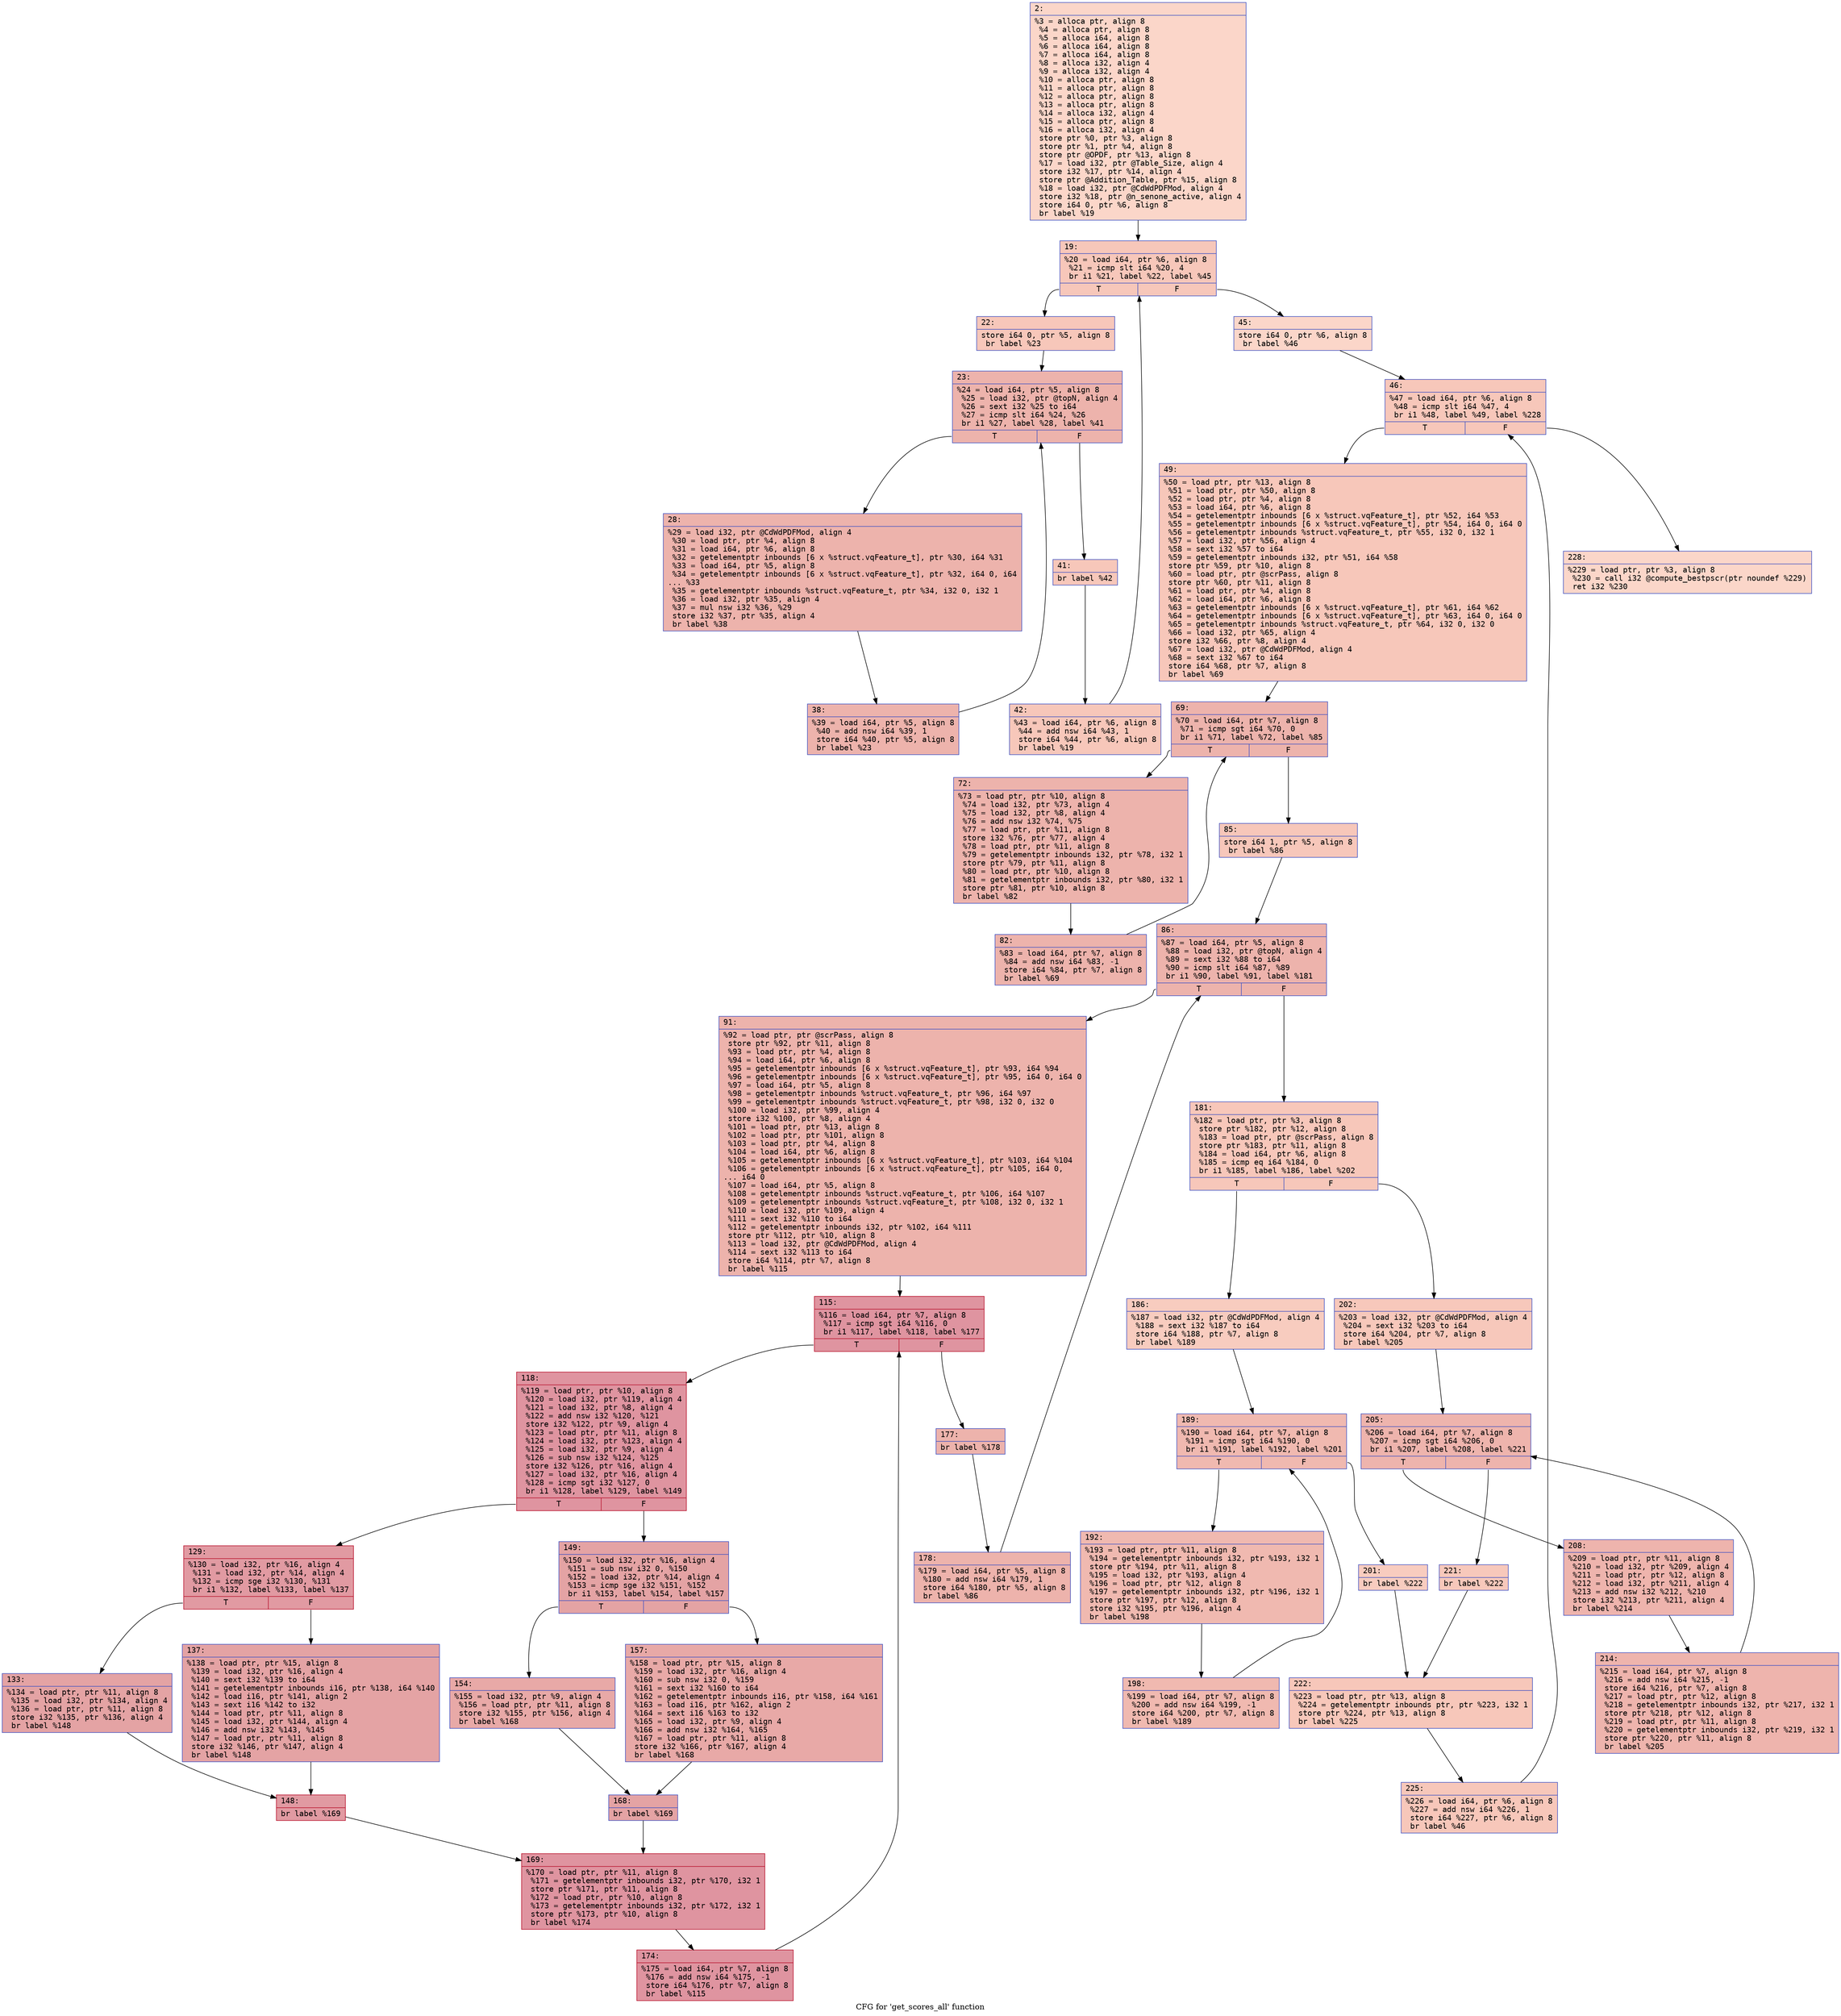 digraph "CFG for 'get_scores_all' function" {
	label="CFG for 'get_scores_all' function";

	Node0x600001f41ea0 [shape=record,color="#3d50c3ff", style=filled, fillcolor="#f6a38570" fontname="Courier",label="{2:\l|  %3 = alloca ptr, align 8\l  %4 = alloca ptr, align 8\l  %5 = alloca i64, align 8\l  %6 = alloca i64, align 8\l  %7 = alloca i64, align 8\l  %8 = alloca i32, align 4\l  %9 = alloca i32, align 4\l  %10 = alloca ptr, align 8\l  %11 = alloca ptr, align 8\l  %12 = alloca ptr, align 8\l  %13 = alloca ptr, align 8\l  %14 = alloca i32, align 4\l  %15 = alloca ptr, align 8\l  %16 = alloca i32, align 4\l  store ptr %0, ptr %3, align 8\l  store ptr %1, ptr %4, align 8\l  store ptr @OPDF, ptr %13, align 8\l  %17 = load i32, ptr @Table_Size, align 4\l  store i32 %17, ptr %14, align 4\l  store ptr @Addition_Table, ptr %15, align 8\l  %18 = load i32, ptr @CdWdPDFMod, align 4\l  store i32 %18, ptr @n_senone_active, align 4\l  store i64 0, ptr %6, align 8\l  br label %19\l}"];
	Node0x600001f41ea0 -> Node0x600001f41ef0[tooltip="2 -> 19\nProbability 100.00%" ];
	Node0x600001f41ef0 [shape=record,color="#3d50c3ff", style=filled, fillcolor="#ec7f6370" fontname="Courier",label="{19:\l|  %20 = load i64, ptr %6, align 8\l  %21 = icmp slt i64 %20, 4\l  br i1 %21, label %22, label %45\l|{<s0>T|<s1>F}}"];
	Node0x600001f41ef0:s0 -> Node0x600001f41f40[tooltip="19 -> 22\nProbability 96.88%" ];
	Node0x600001f41ef0:s1 -> Node0x600001f42120[tooltip="19 -> 45\nProbability 3.12%" ];
	Node0x600001f41f40 [shape=record,color="#3d50c3ff", style=filled, fillcolor="#ec7f6370" fontname="Courier",label="{22:\l|  store i64 0, ptr %5, align 8\l  br label %23\l}"];
	Node0x600001f41f40 -> Node0x600001f41f90[tooltip="22 -> 23\nProbability 100.00%" ];
	Node0x600001f41f90 [shape=record,color="#3d50c3ff", style=filled, fillcolor="#d6524470" fontname="Courier",label="{23:\l|  %24 = load i64, ptr %5, align 8\l  %25 = load i32, ptr @topN, align 4\l  %26 = sext i32 %25 to i64\l  %27 = icmp slt i64 %24, %26\l  br i1 %27, label %28, label %41\l|{<s0>T|<s1>F}}"];
	Node0x600001f41f90:s0 -> Node0x600001f41fe0[tooltip="23 -> 28\nProbability 96.88%" ];
	Node0x600001f41f90:s1 -> Node0x600001f42080[tooltip="23 -> 41\nProbability 3.12%" ];
	Node0x600001f41fe0 [shape=record,color="#3d50c3ff", style=filled, fillcolor="#d6524470" fontname="Courier",label="{28:\l|  %29 = load i32, ptr @CdWdPDFMod, align 4\l  %30 = load ptr, ptr %4, align 8\l  %31 = load i64, ptr %6, align 8\l  %32 = getelementptr inbounds [6 x %struct.vqFeature_t], ptr %30, i64 %31\l  %33 = load i64, ptr %5, align 8\l  %34 = getelementptr inbounds [6 x %struct.vqFeature_t], ptr %32, i64 0, i64\l... %33\l  %35 = getelementptr inbounds %struct.vqFeature_t, ptr %34, i32 0, i32 1\l  %36 = load i32, ptr %35, align 4\l  %37 = mul nsw i32 %36, %29\l  store i32 %37, ptr %35, align 4\l  br label %38\l}"];
	Node0x600001f41fe0 -> Node0x600001f42030[tooltip="28 -> 38\nProbability 100.00%" ];
	Node0x600001f42030 [shape=record,color="#3d50c3ff", style=filled, fillcolor="#d6524470" fontname="Courier",label="{38:\l|  %39 = load i64, ptr %5, align 8\l  %40 = add nsw i64 %39, 1\l  store i64 %40, ptr %5, align 8\l  br label %23\l}"];
	Node0x600001f42030 -> Node0x600001f41f90[tooltip="38 -> 23\nProbability 100.00%" ];
	Node0x600001f42080 [shape=record,color="#3d50c3ff", style=filled, fillcolor="#ec7f6370" fontname="Courier",label="{41:\l|  br label %42\l}"];
	Node0x600001f42080 -> Node0x600001f420d0[tooltip="41 -> 42\nProbability 100.00%" ];
	Node0x600001f420d0 [shape=record,color="#3d50c3ff", style=filled, fillcolor="#ec7f6370" fontname="Courier",label="{42:\l|  %43 = load i64, ptr %6, align 8\l  %44 = add nsw i64 %43, 1\l  store i64 %44, ptr %6, align 8\l  br label %19\l}"];
	Node0x600001f420d0 -> Node0x600001f41ef0[tooltip="42 -> 19\nProbability 100.00%" ];
	Node0x600001f42120 [shape=record,color="#3d50c3ff", style=filled, fillcolor="#f6a38570" fontname="Courier",label="{45:\l|  store i64 0, ptr %6, align 8\l  br label %46\l}"];
	Node0x600001f42120 -> Node0x600001f42170[tooltip="45 -> 46\nProbability 100.00%" ];
	Node0x600001f42170 [shape=record,color="#3d50c3ff", style=filled, fillcolor="#ec7f6370" fontname="Courier",label="{46:\l|  %47 = load i64, ptr %6, align 8\l  %48 = icmp slt i64 %47, 4\l  br i1 %48, label %49, label %228\l|{<s0>T|<s1>F}}"];
	Node0x600001f42170:s0 -> Node0x600001f421c0[tooltip="46 -> 49\nProbability 96.88%" ];
	Node0x600001f42170:s1 -> Node0x600001f42c60[tooltip="46 -> 228\nProbability 3.12%" ];
	Node0x600001f421c0 [shape=record,color="#3d50c3ff", style=filled, fillcolor="#ec7f6370" fontname="Courier",label="{49:\l|  %50 = load ptr, ptr %13, align 8\l  %51 = load ptr, ptr %50, align 8\l  %52 = load ptr, ptr %4, align 8\l  %53 = load i64, ptr %6, align 8\l  %54 = getelementptr inbounds [6 x %struct.vqFeature_t], ptr %52, i64 %53\l  %55 = getelementptr inbounds [6 x %struct.vqFeature_t], ptr %54, i64 0, i64 0\l  %56 = getelementptr inbounds %struct.vqFeature_t, ptr %55, i32 0, i32 1\l  %57 = load i32, ptr %56, align 4\l  %58 = sext i32 %57 to i64\l  %59 = getelementptr inbounds i32, ptr %51, i64 %58\l  store ptr %59, ptr %10, align 8\l  %60 = load ptr, ptr @scrPass, align 8\l  store ptr %60, ptr %11, align 8\l  %61 = load ptr, ptr %4, align 8\l  %62 = load i64, ptr %6, align 8\l  %63 = getelementptr inbounds [6 x %struct.vqFeature_t], ptr %61, i64 %62\l  %64 = getelementptr inbounds [6 x %struct.vqFeature_t], ptr %63, i64 0, i64 0\l  %65 = getelementptr inbounds %struct.vqFeature_t, ptr %64, i32 0, i32 0\l  %66 = load i32, ptr %65, align 4\l  store i32 %66, ptr %8, align 4\l  %67 = load i32, ptr @CdWdPDFMod, align 4\l  %68 = sext i32 %67 to i64\l  store i64 %68, ptr %7, align 8\l  br label %69\l}"];
	Node0x600001f421c0 -> Node0x600001f42210[tooltip="49 -> 69\nProbability 100.00%" ];
	Node0x600001f42210 [shape=record,color="#3d50c3ff", style=filled, fillcolor="#d6524470" fontname="Courier",label="{69:\l|  %70 = load i64, ptr %7, align 8\l  %71 = icmp sgt i64 %70, 0\l  br i1 %71, label %72, label %85\l|{<s0>T|<s1>F}}"];
	Node0x600001f42210:s0 -> Node0x600001f42260[tooltip="69 -> 72\nProbability 96.88%" ];
	Node0x600001f42210:s1 -> Node0x600001f42300[tooltip="69 -> 85\nProbability 3.12%" ];
	Node0x600001f42260 [shape=record,color="#3d50c3ff", style=filled, fillcolor="#d6524470" fontname="Courier",label="{72:\l|  %73 = load ptr, ptr %10, align 8\l  %74 = load i32, ptr %73, align 4\l  %75 = load i32, ptr %8, align 4\l  %76 = add nsw i32 %74, %75\l  %77 = load ptr, ptr %11, align 8\l  store i32 %76, ptr %77, align 4\l  %78 = load ptr, ptr %11, align 8\l  %79 = getelementptr inbounds i32, ptr %78, i32 1\l  store ptr %79, ptr %11, align 8\l  %80 = load ptr, ptr %10, align 8\l  %81 = getelementptr inbounds i32, ptr %80, i32 1\l  store ptr %81, ptr %10, align 8\l  br label %82\l}"];
	Node0x600001f42260 -> Node0x600001f422b0[tooltip="72 -> 82\nProbability 100.00%" ];
	Node0x600001f422b0 [shape=record,color="#3d50c3ff", style=filled, fillcolor="#d6524470" fontname="Courier",label="{82:\l|  %83 = load i64, ptr %7, align 8\l  %84 = add nsw i64 %83, -1\l  store i64 %84, ptr %7, align 8\l  br label %69\l}"];
	Node0x600001f422b0 -> Node0x600001f42210[tooltip="82 -> 69\nProbability 100.00%" ];
	Node0x600001f42300 [shape=record,color="#3d50c3ff", style=filled, fillcolor="#ec7f6370" fontname="Courier",label="{85:\l|  store i64 1, ptr %5, align 8\l  br label %86\l}"];
	Node0x600001f42300 -> Node0x600001f42350[tooltip="85 -> 86\nProbability 100.00%" ];
	Node0x600001f42350 [shape=record,color="#3d50c3ff", style=filled, fillcolor="#d6524470" fontname="Courier",label="{86:\l|  %87 = load i64, ptr %5, align 8\l  %88 = load i32, ptr @topN, align 4\l  %89 = sext i32 %88 to i64\l  %90 = icmp slt i64 %87, %89\l  br i1 %90, label %91, label %181\l|{<s0>T|<s1>F}}"];
	Node0x600001f42350:s0 -> Node0x600001f423a0[tooltip="86 -> 91\nProbability 96.88%" ];
	Node0x600001f42350:s1 -> Node0x600001f42850[tooltip="86 -> 181\nProbability 3.12%" ];
	Node0x600001f423a0 [shape=record,color="#3d50c3ff", style=filled, fillcolor="#d6524470" fontname="Courier",label="{91:\l|  %92 = load ptr, ptr @scrPass, align 8\l  store ptr %92, ptr %11, align 8\l  %93 = load ptr, ptr %4, align 8\l  %94 = load i64, ptr %6, align 8\l  %95 = getelementptr inbounds [6 x %struct.vqFeature_t], ptr %93, i64 %94\l  %96 = getelementptr inbounds [6 x %struct.vqFeature_t], ptr %95, i64 0, i64 0\l  %97 = load i64, ptr %5, align 8\l  %98 = getelementptr inbounds %struct.vqFeature_t, ptr %96, i64 %97\l  %99 = getelementptr inbounds %struct.vqFeature_t, ptr %98, i32 0, i32 0\l  %100 = load i32, ptr %99, align 4\l  store i32 %100, ptr %8, align 4\l  %101 = load ptr, ptr %13, align 8\l  %102 = load ptr, ptr %101, align 8\l  %103 = load ptr, ptr %4, align 8\l  %104 = load i64, ptr %6, align 8\l  %105 = getelementptr inbounds [6 x %struct.vqFeature_t], ptr %103, i64 %104\l  %106 = getelementptr inbounds [6 x %struct.vqFeature_t], ptr %105, i64 0,\l... i64 0\l  %107 = load i64, ptr %5, align 8\l  %108 = getelementptr inbounds %struct.vqFeature_t, ptr %106, i64 %107\l  %109 = getelementptr inbounds %struct.vqFeature_t, ptr %108, i32 0, i32 1\l  %110 = load i32, ptr %109, align 4\l  %111 = sext i32 %110 to i64\l  %112 = getelementptr inbounds i32, ptr %102, i64 %111\l  store ptr %112, ptr %10, align 8\l  %113 = load i32, ptr @CdWdPDFMod, align 4\l  %114 = sext i32 %113 to i64\l  store i64 %114, ptr %7, align 8\l  br label %115\l}"];
	Node0x600001f423a0 -> Node0x600001f423f0[tooltip="91 -> 115\nProbability 100.00%" ];
	Node0x600001f423f0 [shape=record,color="#b70d28ff", style=filled, fillcolor="#b70d2870" fontname="Courier",label="{115:\l|  %116 = load i64, ptr %7, align 8\l  %117 = icmp sgt i64 %116, 0\l  br i1 %117, label %118, label %177\l|{<s0>T|<s1>F}}"];
	Node0x600001f423f0:s0 -> Node0x600001f42440[tooltip="115 -> 118\nProbability 96.88%" ];
	Node0x600001f423f0:s1 -> Node0x600001f427b0[tooltip="115 -> 177\nProbability 3.12%" ];
	Node0x600001f42440 [shape=record,color="#b70d28ff", style=filled, fillcolor="#b70d2870" fontname="Courier",label="{118:\l|  %119 = load ptr, ptr %10, align 8\l  %120 = load i32, ptr %119, align 4\l  %121 = load i32, ptr %8, align 4\l  %122 = add nsw i32 %120, %121\l  store i32 %122, ptr %9, align 4\l  %123 = load ptr, ptr %11, align 8\l  %124 = load i32, ptr %123, align 4\l  %125 = load i32, ptr %9, align 4\l  %126 = sub nsw i32 %124, %125\l  store i32 %126, ptr %16, align 4\l  %127 = load i32, ptr %16, align 4\l  %128 = icmp sgt i32 %127, 0\l  br i1 %128, label %129, label %149\l|{<s0>T|<s1>F}}"];
	Node0x600001f42440:s0 -> Node0x600001f42490[tooltip="118 -> 129\nProbability 62.50%" ];
	Node0x600001f42440:s1 -> Node0x600001f425d0[tooltip="118 -> 149\nProbability 37.50%" ];
	Node0x600001f42490 [shape=record,color="#b70d28ff", style=filled, fillcolor="#bb1b2c70" fontname="Courier",label="{129:\l|  %130 = load i32, ptr %16, align 4\l  %131 = load i32, ptr %14, align 4\l  %132 = icmp sge i32 %130, %131\l  br i1 %132, label %133, label %137\l|{<s0>T|<s1>F}}"];
	Node0x600001f42490:s0 -> Node0x600001f424e0[tooltip="129 -> 133\nProbability 50.00%" ];
	Node0x600001f42490:s1 -> Node0x600001f42530[tooltip="129 -> 137\nProbability 50.00%" ];
	Node0x600001f424e0 [shape=record,color="#3d50c3ff", style=filled, fillcolor="#c32e3170" fontname="Courier",label="{133:\l|  %134 = load ptr, ptr %11, align 8\l  %135 = load i32, ptr %134, align 4\l  %136 = load ptr, ptr %11, align 8\l  store i32 %135, ptr %136, align 4\l  br label %148\l}"];
	Node0x600001f424e0 -> Node0x600001f42580[tooltip="133 -> 148\nProbability 100.00%" ];
	Node0x600001f42530 [shape=record,color="#3d50c3ff", style=filled, fillcolor="#c32e3170" fontname="Courier",label="{137:\l|  %138 = load ptr, ptr %15, align 8\l  %139 = load i32, ptr %16, align 4\l  %140 = sext i32 %139 to i64\l  %141 = getelementptr inbounds i16, ptr %138, i64 %140\l  %142 = load i16, ptr %141, align 2\l  %143 = sext i16 %142 to i32\l  %144 = load ptr, ptr %11, align 8\l  %145 = load i32, ptr %144, align 4\l  %146 = add nsw i32 %143, %145\l  %147 = load ptr, ptr %11, align 8\l  store i32 %146, ptr %147, align 4\l  br label %148\l}"];
	Node0x600001f42530 -> Node0x600001f42580[tooltip="137 -> 148\nProbability 100.00%" ];
	Node0x600001f42580 [shape=record,color="#b70d28ff", style=filled, fillcolor="#bb1b2c70" fontname="Courier",label="{148:\l|  br label %169\l}"];
	Node0x600001f42580 -> Node0x600001f42710[tooltip="148 -> 169\nProbability 100.00%" ];
	Node0x600001f425d0 [shape=record,color="#3d50c3ff", style=filled, fillcolor="#c32e3170" fontname="Courier",label="{149:\l|  %150 = load i32, ptr %16, align 4\l  %151 = sub nsw i32 0, %150\l  %152 = load i32, ptr %14, align 4\l  %153 = icmp sge i32 %151, %152\l  br i1 %153, label %154, label %157\l|{<s0>T|<s1>F}}"];
	Node0x600001f425d0:s0 -> Node0x600001f42620[tooltip="149 -> 154\nProbability 50.00%" ];
	Node0x600001f425d0:s1 -> Node0x600001f42670[tooltip="149 -> 157\nProbability 50.00%" ];
	Node0x600001f42620 [shape=record,color="#3d50c3ff", style=filled, fillcolor="#ca3b3770" fontname="Courier",label="{154:\l|  %155 = load i32, ptr %9, align 4\l  %156 = load ptr, ptr %11, align 8\l  store i32 %155, ptr %156, align 4\l  br label %168\l}"];
	Node0x600001f42620 -> Node0x600001f426c0[tooltip="154 -> 168\nProbability 100.00%" ];
	Node0x600001f42670 [shape=record,color="#3d50c3ff", style=filled, fillcolor="#ca3b3770" fontname="Courier",label="{157:\l|  %158 = load ptr, ptr %15, align 8\l  %159 = load i32, ptr %16, align 4\l  %160 = sub nsw i32 0, %159\l  %161 = sext i32 %160 to i64\l  %162 = getelementptr inbounds i16, ptr %158, i64 %161\l  %163 = load i16, ptr %162, align 2\l  %164 = sext i16 %163 to i32\l  %165 = load i32, ptr %9, align 4\l  %166 = add nsw i32 %164, %165\l  %167 = load ptr, ptr %11, align 8\l  store i32 %166, ptr %167, align 4\l  br label %168\l}"];
	Node0x600001f42670 -> Node0x600001f426c0[tooltip="157 -> 168\nProbability 100.00%" ];
	Node0x600001f426c0 [shape=record,color="#3d50c3ff", style=filled, fillcolor="#c32e3170" fontname="Courier",label="{168:\l|  br label %169\l}"];
	Node0x600001f426c0 -> Node0x600001f42710[tooltip="168 -> 169\nProbability 100.00%" ];
	Node0x600001f42710 [shape=record,color="#b70d28ff", style=filled, fillcolor="#b70d2870" fontname="Courier",label="{169:\l|  %170 = load ptr, ptr %11, align 8\l  %171 = getelementptr inbounds i32, ptr %170, i32 1\l  store ptr %171, ptr %11, align 8\l  %172 = load ptr, ptr %10, align 8\l  %173 = getelementptr inbounds i32, ptr %172, i32 1\l  store ptr %173, ptr %10, align 8\l  br label %174\l}"];
	Node0x600001f42710 -> Node0x600001f42760[tooltip="169 -> 174\nProbability 100.00%" ];
	Node0x600001f42760 [shape=record,color="#b70d28ff", style=filled, fillcolor="#b70d2870" fontname="Courier",label="{174:\l|  %175 = load i64, ptr %7, align 8\l  %176 = add nsw i64 %175, -1\l  store i64 %176, ptr %7, align 8\l  br label %115\l}"];
	Node0x600001f42760 -> Node0x600001f423f0[tooltip="174 -> 115\nProbability 100.00%" ];
	Node0x600001f427b0 [shape=record,color="#3d50c3ff", style=filled, fillcolor="#d6524470" fontname="Courier",label="{177:\l|  br label %178\l}"];
	Node0x600001f427b0 -> Node0x600001f42800[tooltip="177 -> 178\nProbability 100.00%" ];
	Node0x600001f42800 [shape=record,color="#3d50c3ff", style=filled, fillcolor="#d6524470" fontname="Courier",label="{178:\l|  %179 = load i64, ptr %5, align 8\l  %180 = add nsw i64 %179, 1\l  store i64 %180, ptr %5, align 8\l  br label %86\l}"];
	Node0x600001f42800 -> Node0x600001f42350[tooltip="178 -> 86\nProbability 100.00%" ];
	Node0x600001f42850 [shape=record,color="#3d50c3ff", style=filled, fillcolor="#ec7f6370" fontname="Courier",label="{181:\l|  %182 = load ptr, ptr %3, align 8\l  store ptr %182, ptr %12, align 8\l  %183 = load ptr, ptr @scrPass, align 8\l  store ptr %183, ptr %11, align 8\l  %184 = load i64, ptr %6, align 8\l  %185 = icmp eq i64 %184, 0\l  br i1 %185, label %186, label %202\l|{<s0>T|<s1>F}}"];
	Node0x600001f42850:s0 -> Node0x600001f428a0[tooltip="181 -> 186\nProbability 37.50%" ];
	Node0x600001f42850:s1 -> Node0x600001f42a30[tooltip="181 -> 202\nProbability 62.50%" ];
	Node0x600001f428a0 [shape=record,color="#3d50c3ff", style=filled, fillcolor="#f08b6e70" fontname="Courier",label="{186:\l|  %187 = load i32, ptr @CdWdPDFMod, align 4\l  %188 = sext i32 %187 to i64\l  store i64 %188, ptr %7, align 8\l  br label %189\l}"];
	Node0x600001f428a0 -> Node0x600001f428f0[tooltip="186 -> 189\nProbability 100.00%" ];
	Node0x600001f428f0 [shape=record,color="#3d50c3ff", style=filled, fillcolor="#de614d70" fontname="Courier",label="{189:\l|  %190 = load i64, ptr %7, align 8\l  %191 = icmp sgt i64 %190, 0\l  br i1 %191, label %192, label %201\l|{<s0>T|<s1>F}}"];
	Node0x600001f428f0:s0 -> Node0x600001f42940[tooltip="189 -> 192\nProbability 96.88%" ];
	Node0x600001f428f0:s1 -> Node0x600001f429e0[tooltip="189 -> 201\nProbability 3.12%" ];
	Node0x600001f42940 [shape=record,color="#3d50c3ff", style=filled, fillcolor="#de614d70" fontname="Courier",label="{192:\l|  %193 = load ptr, ptr %11, align 8\l  %194 = getelementptr inbounds i32, ptr %193, i32 1\l  store ptr %194, ptr %11, align 8\l  %195 = load i32, ptr %193, align 4\l  %196 = load ptr, ptr %12, align 8\l  %197 = getelementptr inbounds i32, ptr %196, i32 1\l  store ptr %197, ptr %12, align 8\l  store i32 %195, ptr %196, align 4\l  br label %198\l}"];
	Node0x600001f42940 -> Node0x600001f42990[tooltip="192 -> 198\nProbability 100.00%" ];
	Node0x600001f42990 [shape=record,color="#3d50c3ff", style=filled, fillcolor="#de614d70" fontname="Courier",label="{198:\l|  %199 = load i64, ptr %7, align 8\l  %200 = add nsw i64 %199, -1\l  store i64 %200, ptr %7, align 8\l  br label %189\l}"];
	Node0x600001f42990 -> Node0x600001f428f0[tooltip="198 -> 189\nProbability 100.00%" ];
	Node0x600001f429e0 [shape=record,color="#3d50c3ff", style=filled, fillcolor="#f08b6e70" fontname="Courier",label="{201:\l|  br label %222\l}"];
	Node0x600001f429e0 -> Node0x600001f42bc0[tooltip="201 -> 222\nProbability 100.00%" ];
	Node0x600001f42a30 [shape=record,color="#3d50c3ff", style=filled, fillcolor="#ed836670" fontname="Courier",label="{202:\l|  %203 = load i32, ptr @CdWdPDFMod, align 4\l  %204 = sext i32 %203 to i64\l  store i64 %204, ptr %7, align 8\l  br label %205\l}"];
	Node0x600001f42a30 -> Node0x600001f42a80[tooltip="202 -> 205\nProbability 100.00%" ];
	Node0x600001f42a80 [shape=record,color="#3d50c3ff", style=filled, fillcolor="#d8564670" fontname="Courier",label="{205:\l|  %206 = load i64, ptr %7, align 8\l  %207 = icmp sgt i64 %206, 0\l  br i1 %207, label %208, label %221\l|{<s0>T|<s1>F}}"];
	Node0x600001f42a80:s0 -> Node0x600001f42ad0[tooltip="205 -> 208\nProbability 96.88%" ];
	Node0x600001f42a80:s1 -> Node0x600001f42b70[tooltip="205 -> 221\nProbability 3.12%" ];
	Node0x600001f42ad0 [shape=record,color="#3d50c3ff", style=filled, fillcolor="#d8564670" fontname="Courier",label="{208:\l|  %209 = load ptr, ptr %11, align 8\l  %210 = load i32, ptr %209, align 4\l  %211 = load ptr, ptr %12, align 8\l  %212 = load i32, ptr %211, align 4\l  %213 = add nsw i32 %212, %210\l  store i32 %213, ptr %211, align 4\l  br label %214\l}"];
	Node0x600001f42ad0 -> Node0x600001f42b20[tooltip="208 -> 214\nProbability 100.00%" ];
	Node0x600001f42b20 [shape=record,color="#3d50c3ff", style=filled, fillcolor="#d8564670" fontname="Courier",label="{214:\l|  %215 = load i64, ptr %7, align 8\l  %216 = add nsw i64 %215, -1\l  store i64 %216, ptr %7, align 8\l  %217 = load ptr, ptr %12, align 8\l  %218 = getelementptr inbounds i32, ptr %217, i32 1\l  store ptr %218, ptr %12, align 8\l  %219 = load ptr, ptr %11, align 8\l  %220 = getelementptr inbounds i32, ptr %219, i32 1\l  store ptr %220, ptr %11, align 8\l  br label %205\l}"];
	Node0x600001f42b20 -> Node0x600001f42a80[tooltip="214 -> 205\nProbability 100.00%" ];
	Node0x600001f42b70 [shape=record,color="#3d50c3ff", style=filled, fillcolor="#ed836670" fontname="Courier",label="{221:\l|  br label %222\l}"];
	Node0x600001f42b70 -> Node0x600001f42bc0[tooltip="221 -> 222\nProbability 100.00%" ];
	Node0x600001f42bc0 [shape=record,color="#3d50c3ff", style=filled, fillcolor="#ec7f6370" fontname="Courier",label="{222:\l|  %223 = load ptr, ptr %13, align 8\l  %224 = getelementptr inbounds ptr, ptr %223, i32 1\l  store ptr %224, ptr %13, align 8\l  br label %225\l}"];
	Node0x600001f42bc0 -> Node0x600001f42c10[tooltip="222 -> 225\nProbability 100.00%" ];
	Node0x600001f42c10 [shape=record,color="#3d50c3ff", style=filled, fillcolor="#ec7f6370" fontname="Courier",label="{225:\l|  %226 = load i64, ptr %6, align 8\l  %227 = add nsw i64 %226, 1\l  store i64 %227, ptr %6, align 8\l  br label %46\l}"];
	Node0x600001f42c10 -> Node0x600001f42170[tooltip="225 -> 46\nProbability 100.00%" ];
	Node0x600001f42c60 [shape=record,color="#3d50c3ff", style=filled, fillcolor="#f6a38570" fontname="Courier",label="{228:\l|  %229 = load ptr, ptr %3, align 8\l  %230 = call i32 @compute_bestpscr(ptr noundef %229)\l  ret i32 %230\l}"];
}

